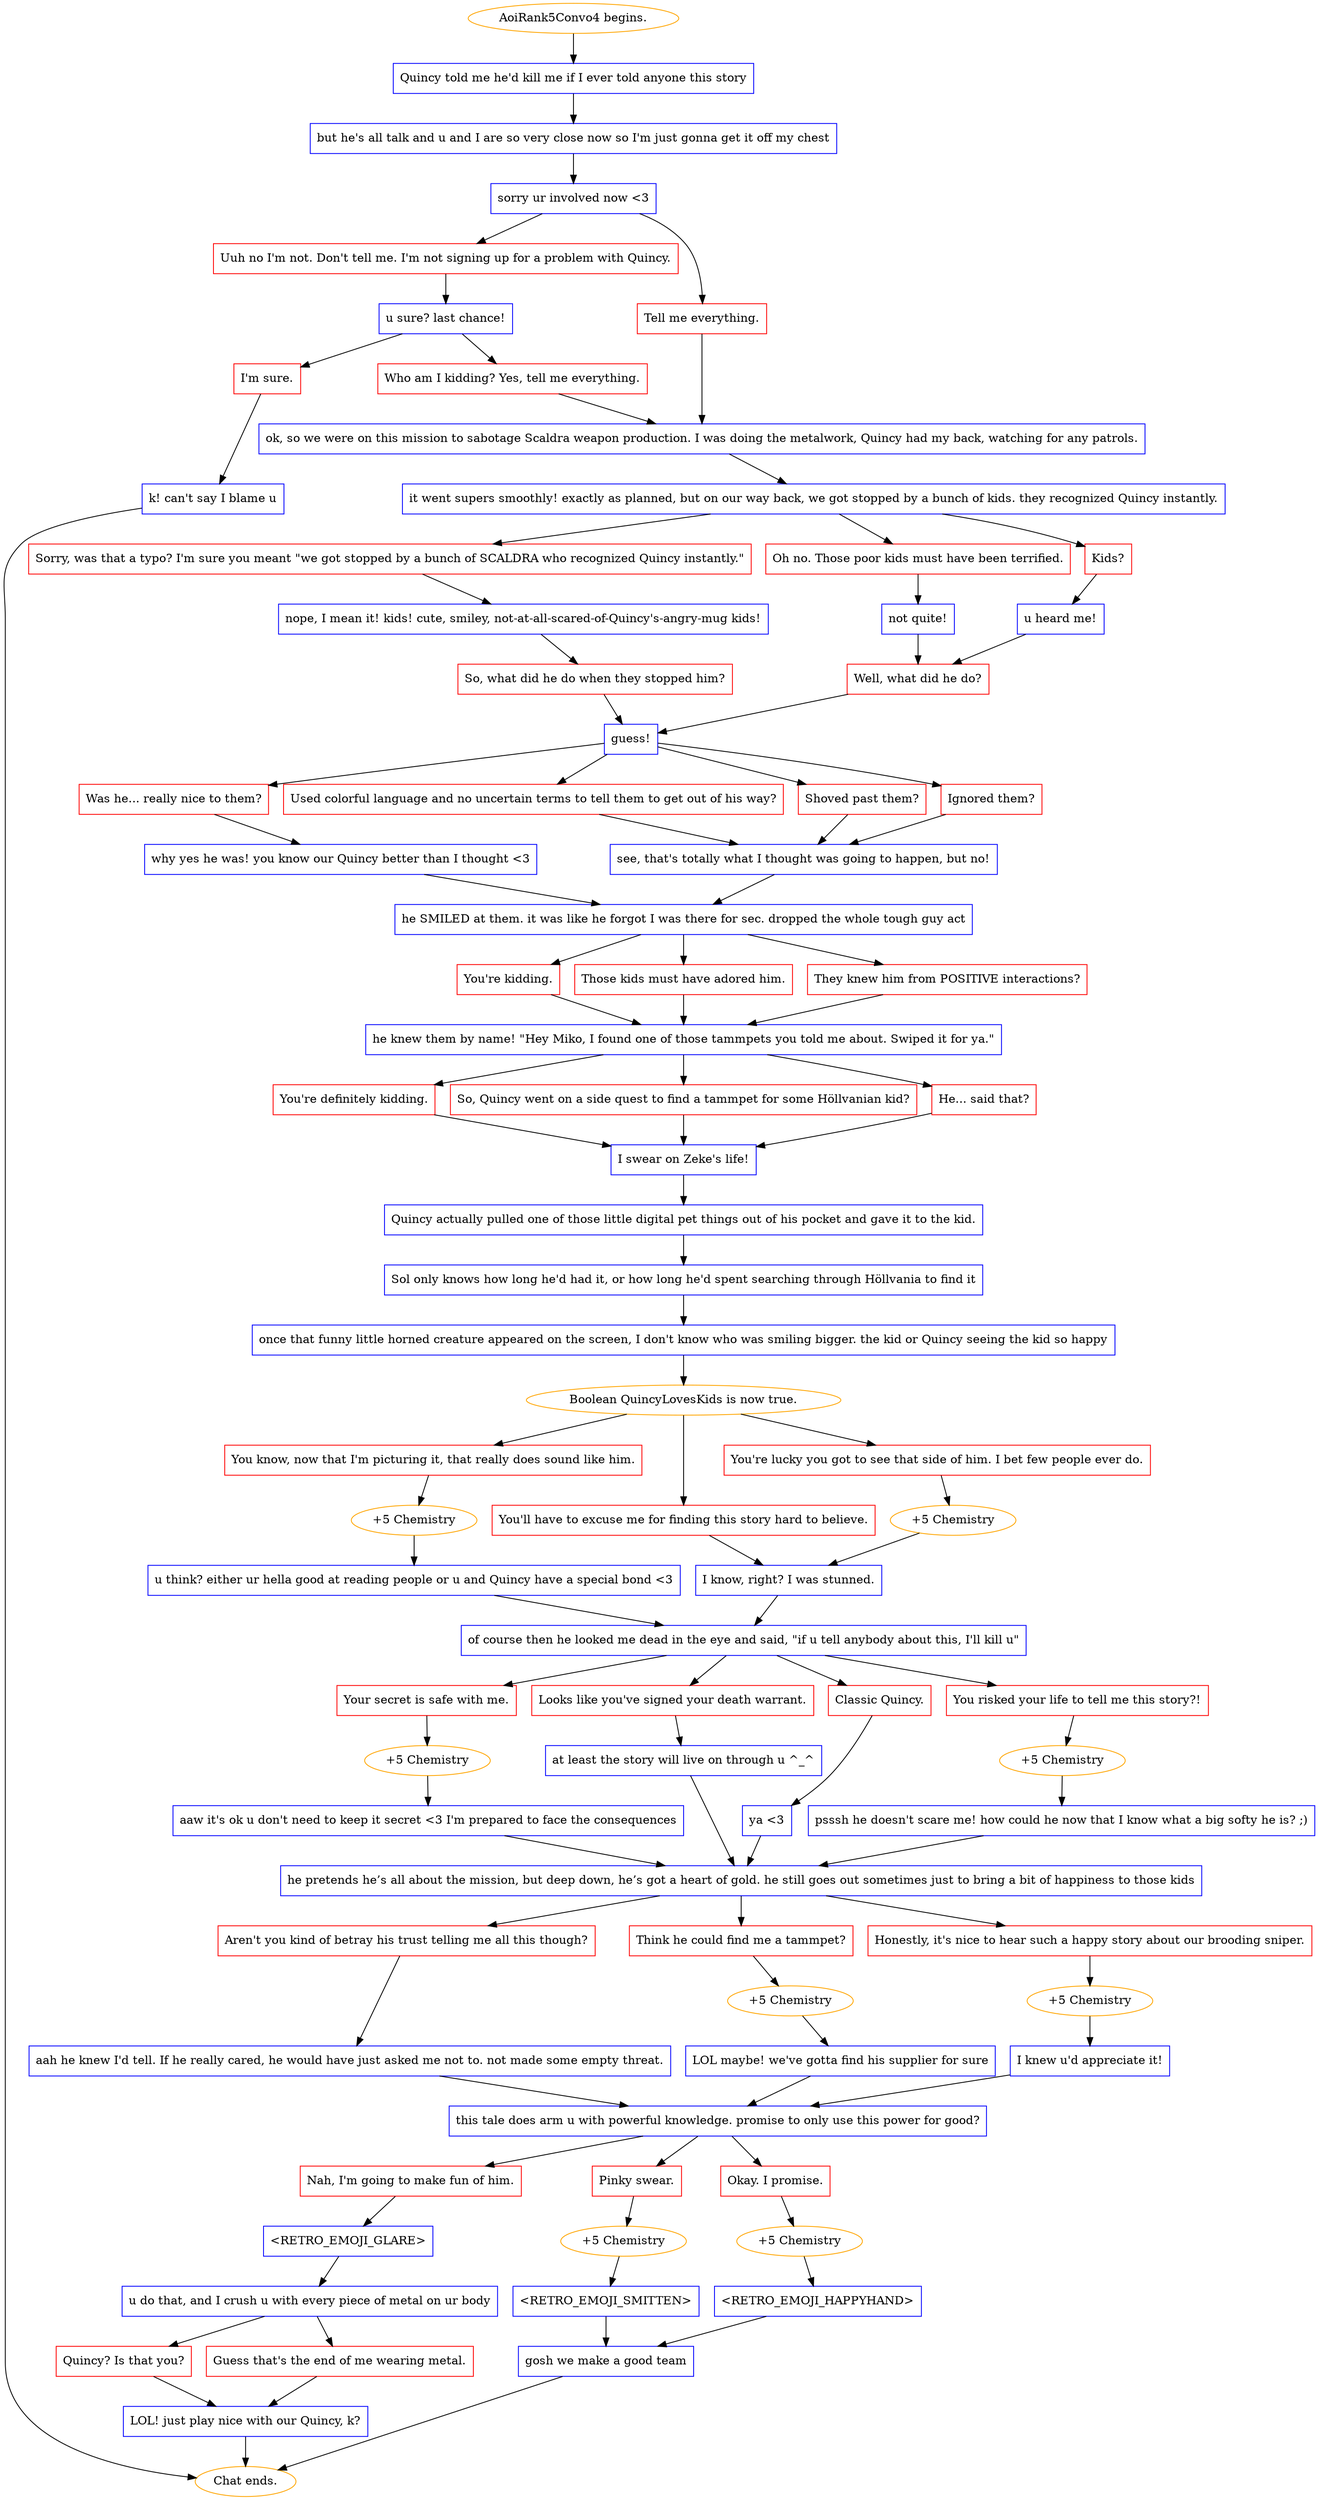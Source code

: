 digraph {
	"AoiRank5Convo4 begins." [color=orange];
		"AoiRank5Convo4 begins." -> j1347069611;
	j1347069611 [label="Quincy told me he'd kill me if I ever told anyone this story",shape=box,color=blue];
		j1347069611 -> j1539929126;
	j1539929126 [label="but he's all talk and u and I are so very close now so I'm just gonna get it off my chest",shape=box,color=blue];
		j1539929126 -> j2145521757;
	j2145521757 [label="sorry ur involved now <3",shape=box,color=blue];
		j2145521757 -> j3281216665;
		j2145521757 -> j4071027925;
	j3281216665 [label="Uuh no I'm not. Don't tell me. I'm not signing up for a problem with Quincy.",shape=box,color=red];
		j3281216665 -> j593005680;
	j4071027925 [label="Tell me everything.",shape=box,color=red];
		j4071027925 -> j2113243450;
	j593005680 [label="u sure? last chance!",shape=box,color=blue];
		j593005680 -> j1680960625;
		j593005680 -> j792859353;
	j2113243450 [label="ok, so we were on this mission to sabotage Scaldra weapon production. I was doing the metalwork, Quincy had my back, watching for any patrols.",shape=box,color=blue];
		j2113243450 -> j2460192642;
	j1680960625 [label="Who am I kidding? Yes, tell me everything.",shape=box,color=red];
		j1680960625 -> j2113243450;
	j792859353 [label="I'm sure.",shape=box,color=red];
		j792859353 -> j707666964;
	j2460192642 [label="it went supers smoothly! exactly as planned, but on our way back, we got stopped by a bunch of kids. they recognized Quincy instantly.",shape=box,color=blue];
		j2460192642 -> j1730923421;
		j2460192642 -> j1588670707;
		j2460192642 -> j3314313750;
	j707666964 [label="k! can't say I blame u",shape=box,color=blue];
		j707666964 -> "Chat ends.";
	j1730923421 [label="Sorry, was that a typo? I'm sure you meant \"we got stopped by a bunch of SCALDRA who recognized Quincy instantly.\"",shape=box,color=red];
		j1730923421 -> j4285677432;
	j1588670707 [label="Oh no. Those poor kids must have been terrified.",shape=box,color=red];
		j1588670707 -> j315216620;
	j3314313750 [label="Kids?",shape=box,color=red];
		j3314313750 -> j3436298263;
	"Chat ends." [color=orange];
	j4285677432 [label="nope, I mean it! kids! cute, smiley, not-at-all-scared-of-Quincy's-angry-mug kids!",shape=box,color=blue];
		j4285677432 -> j3738223268;
	j315216620 [label="not quite!",shape=box,color=blue];
		j315216620 -> j208514462;
	j3436298263 [label="u heard me!",shape=box,color=blue];
		j3436298263 -> j208514462;
	j3738223268 [label="So, what did he do when they stopped him?",shape=box,color=red];
		j3738223268 -> j1771182392;
	j208514462 [label="Well, what did he do?",shape=box,color=red];
		j208514462 -> j1771182392;
	j1771182392 [label="guess!",shape=box,color=blue];
		j1771182392 -> j724353647;
		j1771182392 -> j2329820884;
		j1771182392 -> j2529562620;
		j1771182392 -> j1732925126;
	j724353647 [label="Used colorful language and no uncertain terms to tell them to get out of his way?",shape=box,color=red];
		j724353647 -> j66447660;
	j2329820884 [label="Shoved past them?",shape=box,color=red];
		j2329820884 -> j66447660;
	j2529562620 [label="Ignored them?",shape=box,color=red];
		j2529562620 -> j66447660;
	j1732925126 [label="Was he... really nice to them?",shape=box,color=red];
		j1732925126 -> j1254591245;
	j66447660 [label="see, that's totally what I thought was going to happen, but no!",shape=box,color=blue];
		j66447660 -> j209773784;
	j1254591245 [label="why yes he was! you know our Quincy better than I thought <3",shape=box,color=blue];
		j1254591245 -> j209773784;
	j209773784 [label="he SMILED at them. it was like he forgot I was there for sec. dropped the whole tough guy act",shape=box,color=blue];
		j209773784 -> j512274644;
		j209773784 -> j4279623193;
		j209773784 -> j2361456675;
	j512274644 [label="Those kids must have adored him.",shape=box,color=red];
		j512274644 -> j3255751715;
	j4279623193 [label="They knew him from POSITIVE interactions?",shape=box,color=red];
		j4279623193 -> j3255751715;
	j2361456675 [label="You're kidding.",shape=box,color=red];
		j2361456675 -> j3255751715;
	j3255751715 [label="he knew them by name! \"Hey Miko, I found one of those tammpets you told me about. Swiped it for ya.\"",shape=box,color=blue];
		j3255751715 -> j3035195118;
		j3255751715 -> j1843131274;
		j3255751715 -> j168678275;
	j3035195118 [label="So, Quincy went on a side quest to find a tammpet for some Höllvanian kid?",shape=box,color=red];
		j3035195118 -> j2606348048;
	j1843131274 [label="He... said that?",shape=box,color=red];
		j1843131274 -> j2606348048;
	j168678275 [label="You're definitely kidding.",shape=box,color=red];
		j168678275 -> j2606348048;
	j2606348048 [label="I swear on Zeke's life!",shape=box,color=blue];
		j2606348048 -> j3873304499;
	j3873304499 [label="Quincy actually pulled one of those little digital pet things out of his pocket and gave it to the kid.",shape=box,color=blue];
		j3873304499 -> j3566677652;
	j3566677652 [label="Sol only knows how long he'd had it, or how long he'd spent searching through Höllvania to find it",shape=box,color=blue];
		j3566677652 -> j1703294666;
	j1703294666 [label="once that funny little horned creature appeared on the screen, I don't know who was smiling bigger. the kid or Quincy seeing the kid so happy",shape=box,color=blue];
		j1703294666 -> j1788467663;
	j1788467663 [label="Boolean QuincyLovesKids is now true.",color=orange];
		j1788467663 -> j1988790463;
		j1788467663 -> j599644065;
		j1788467663 -> j15505262;
	j1988790463 [label="You know, now that I'm picturing it, that really does sound like him.",shape=box,color=red];
		j1988790463 -> j1992175167;
	j599644065 [label="You'll have to excuse me for finding this story hard to believe.",shape=box,color=red];
		j599644065 -> j2424922365;
	j15505262 [label="You're lucky you got to see that side of him. I bet few people ever do.",shape=box,color=red];
		j15505262 -> j3146379783;
	j1992175167 [label="+5 Chemistry",color=orange];
		j1992175167 -> j403343765;
	j2424922365 [label="I know, right? I was stunned.",shape=box,color=blue];
		j2424922365 -> j622755575;
	j3146379783 [label="+5 Chemistry",color=orange];
		j3146379783 -> j2424922365;
	j403343765 [label="u think? either ur hella good at reading people or u and Quincy have a special bond <3",shape=box,color=blue];
		j403343765 -> j622755575;
	j622755575 [label="of course then he looked me dead in the eye and said, \"if u tell anybody about this, I'll kill u\"",shape=box,color=blue];
		j622755575 -> j498551830;
		j622755575 -> j1108967563;
		j622755575 -> j2219027496;
		j622755575 -> j3200059249;
	j498551830 [label="Classic Quincy.",shape=box,color=red];
		j498551830 -> j1161761629;
	j1108967563 [label="You risked your life to tell me this story?!",shape=box,color=red];
		j1108967563 -> j573575625;
	j2219027496 [label="Your secret is safe with me.",shape=box,color=red];
		j2219027496 -> j864254571;
	j3200059249 [label="Looks like you've signed your death warrant.",shape=box,color=red];
		j3200059249 -> j2687706785;
	j1161761629 [label="ya <3",shape=box,color=blue];
		j1161761629 -> j3843445087;
	j573575625 [label="+5 Chemistry",color=orange];
		j573575625 -> j23896584;
	j864254571 [label="+5 Chemistry",color=orange];
		j864254571 -> j1572674830;
	j2687706785 [label="at least the story will live on through u ^_^",shape=box,color=blue];
		j2687706785 -> j3843445087;
	j3843445087 [label="he pretends he’s all about the mission, but deep down, he’s got a heart of gold. he still goes out sometimes just to bring a bit of happiness to those kids",shape=box,color=blue];
		j3843445087 -> j3686411941;
		j3843445087 -> j4095581971;
		j3843445087 -> j658779039;
	j23896584 [label="psssh he doesn't scare me! how could he now that I know what a big softy he is? ;)",shape=box,color=blue];
		j23896584 -> j3843445087;
	j1572674830 [label="aaw it's ok u don't need to keep it secret <3 I'm prepared to face the consequences",shape=box,color=blue];
		j1572674830 -> j3843445087;
	j3686411941 [label="Think he could find me a tammpet?",shape=box,color=red];
		j3686411941 -> j2047463639;
	j4095581971 [label="Honestly, it's nice to hear such a happy story about our brooding sniper.",shape=box,color=red];
		j4095581971 -> j1602067995;
	j658779039 [label="Aren't you kind of betray his trust telling me all this though?",shape=box,color=red];
		j658779039 -> j2047969917;
	j2047463639 [label="+5 Chemistry",color=orange];
		j2047463639 -> j1507080495;
	j1602067995 [label="+5 Chemistry",color=orange];
		j1602067995 -> j3875009775;
	j2047969917 [label="aah he knew I'd tell. If he really cared, he would have just asked me not to. not made some empty threat.",shape=box,color=blue];
		j2047969917 -> j3426180731;
	j1507080495 [label="LOL maybe! we've gotta find his supplier for sure",shape=box,color=blue];
		j1507080495 -> j3426180731;
	j3875009775 [label="I knew u'd appreciate it!",shape=box,color=blue];
		j3875009775 -> j3426180731;
	j3426180731 [label="this tale does arm u with powerful knowledge. promise to only use this power for good?",shape=box,color=blue];
		j3426180731 -> j2736758399;
		j3426180731 -> j435802792;
		j3426180731 -> j4290799746;
	j2736758399 [label="Okay. I promise.",shape=box,color=red];
		j2736758399 -> j341737065;
	j435802792 [label="Pinky swear.",shape=box,color=red];
		j435802792 -> j821208832;
	j4290799746 [label="Nah, I'm going to make fun of him.",shape=box,color=red];
		j4290799746 -> j3719134340;
	j341737065 [label="+5 Chemistry",color=orange];
		j341737065 -> j1031309257;
	j821208832 [label="+5 Chemistry",color=orange];
		j821208832 -> j3067295892;
	j3719134340 [label="<RETRO_EMOJI_GLARE>",shape=box,color=blue];
		j3719134340 -> j2335311088;
	j1031309257 [label="<RETRO_EMOJI_HAPPYHAND>",shape=box,color=blue];
		j1031309257 -> j2029544389;
	j3067295892 [label="<RETRO_EMOJI_SMITTEN>",shape=box,color=blue];
		j3067295892 -> j2029544389;
	j2335311088 [label="u do that, and I crush u with every piece of metal on ur body",shape=box,color=blue];
		j2335311088 -> j529406461;
		j2335311088 -> j1186188335;
	j2029544389 [label="gosh we make a good team",shape=box,color=blue];
		j2029544389 -> "Chat ends.";
	j529406461 [label="Quincy? Is that you?",shape=box,color=red];
		j529406461 -> j375265754;
	j1186188335 [label="Guess that's the end of me wearing metal.",shape=box,color=red];
		j1186188335 -> j375265754;
	j375265754 [label="LOL! just play nice with our Quincy, k?",shape=box,color=blue];
		j375265754 -> "Chat ends.";
}